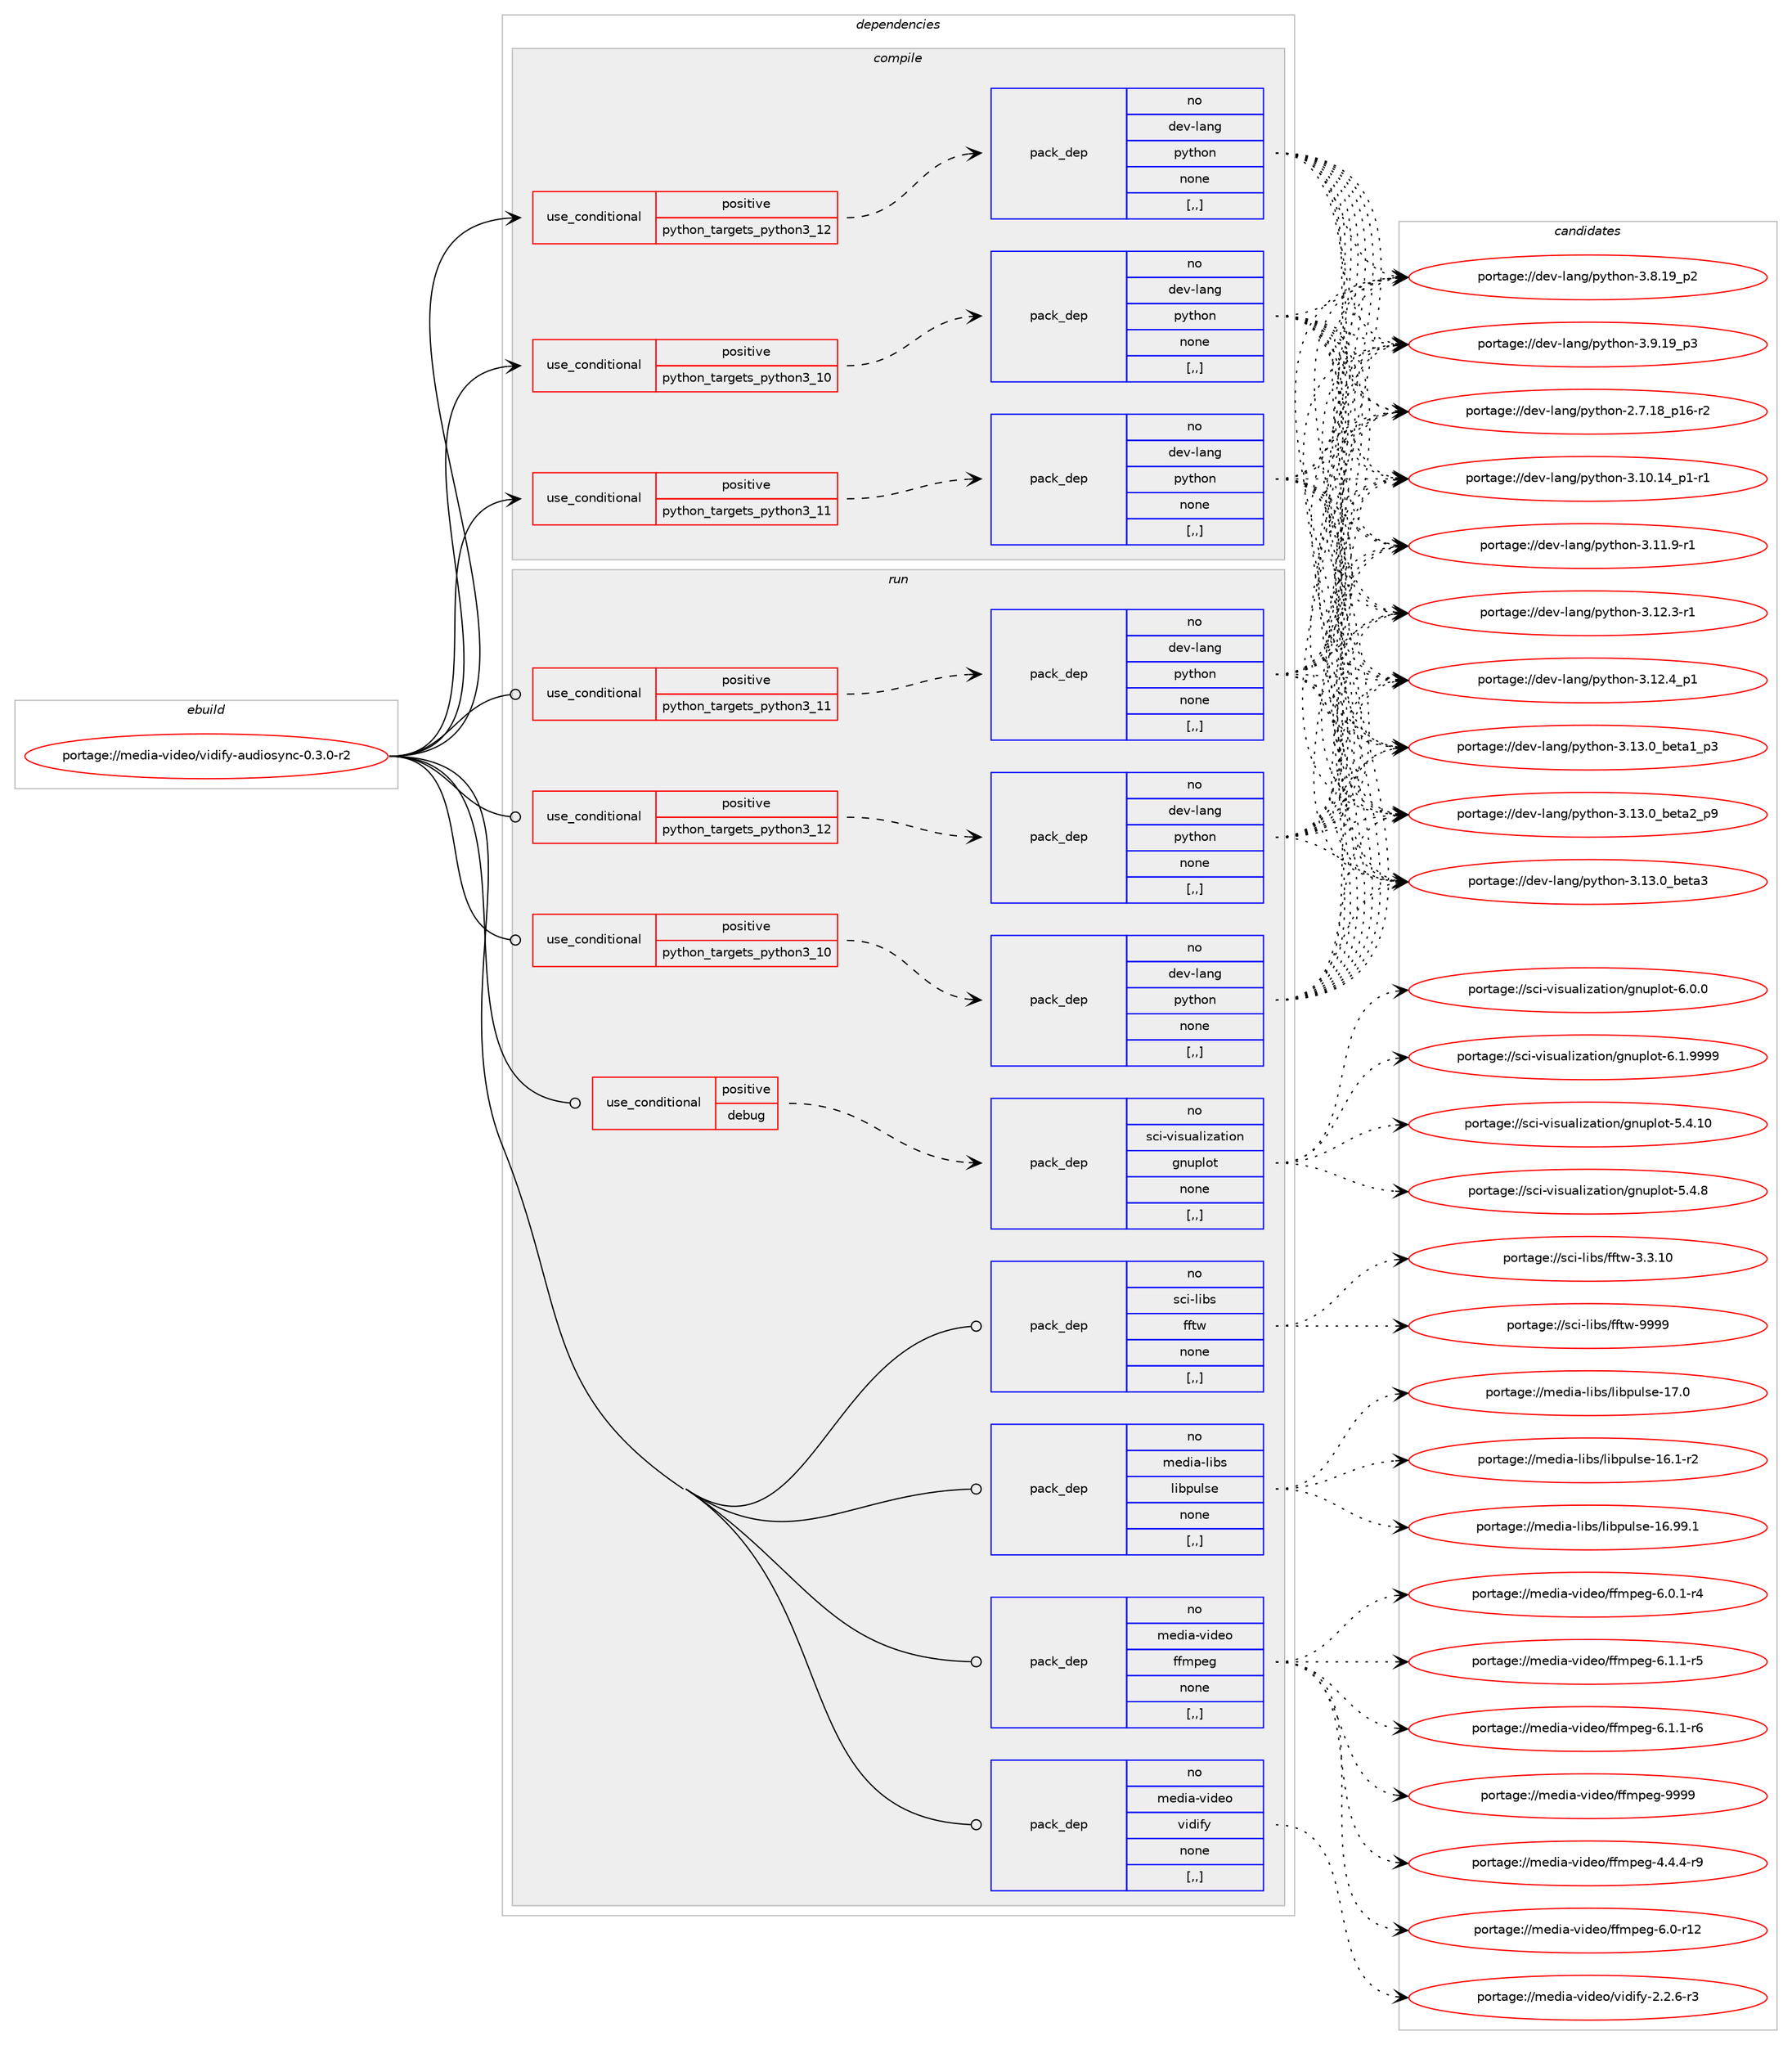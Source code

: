 digraph prolog {

# *************
# Graph options
# *************

newrank=true;
concentrate=true;
compound=true;
graph [rankdir=LR,fontname=Helvetica,fontsize=10,ranksep=1.5];#, ranksep=2.5, nodesep=0.2];
edge  [arrowhead=vee];
node  [fontname=Helvetica,fontsize=10];

# **********
# The ebuild
# **********

subgraph cluster_leftcol {
color=gray;
rank=same;
label=<<i>ebuild</i>>;
id [label="portage://media-video/vidify-audiosync-0.3.0-r2", color=red, width=4, href="../media-video/vidify-audiosync-0.3.0-r2.svg"];
}

# ****************
# The dependencies
# ****************

subgraph cluster_midcol {
color=gray;
label=<<i>dependencies</i>>;
subgraph cluster_compile {
fillcolor="#eeeeee";
style=filled;
label=<<i>compile</i>>;
subgraph cond83755 {
dependency326571 [label=<<TABLE BORDER="0" CELLBORDER="1" CELLSPACING="0" CELLPADDING="4"><TR><TD ROWSPAN="3" CELLPADDING="10">use_conditional</TD></TR><TR><TD>positive</TD></TR><TR><TD>python_targets_python3_10</TD></TR></TABLE>>, shape=none, color=red];
subgraph pack240329 {
dependency326572 [label=<<TABLE BORDER="0" CELLBORDER="1" CELLSPACING="0" CELLPADDING="4" WIDTH="220"><TR><TD ROWSPAN="6" CELLPADDING="30">pack_dep</TD></TR><TR><TD WIDTH="110">no</TD></TR><TR><TD>dev-lang</TD></TR><TR><TD>python</TD></TR><TR><TD>none</TD></TR><TR><TD>[,,]</TD></TR></TABLE>>, shape=none, color=blue];
}
dependency326571:e -> dependency326572:w [weight=20,style="dashed",arrowhead="vee"];
}
id:e -> dependency326571:w [weight=20,style="solid",arrowhead="vee"];
subgraph cond83756 {
dependency326573 [label=<<TABLE BORDER="0" CELLBORDER="1" CELLSPACING="0" CELLPADDING="4"><TR><TD ROWSPAN="3" CELLPADDING="10">use_conditional</TD></TR><TR><TD>positive</TD></TR><TR><TD>python_targets_python3_11</TD></TR></TABLE>>, shape=none, color=red];
subgraph pack240330 {
dependency326574 [label=<<TABLE BORDER="0" CELLBORDER="1" CELLSPACING="0" CELLPADDING="4" WIDTH="220"><TR><TD ROWSPAN="6" CELLPADDING="30">pack_dep</TD></TR><TR><TD WIDTH="110">no</TD></TR><TR><TD>dev-lang</TD></TR><TR><TD>python</TD></TR><TR><TD>none</TD></TR><TR><TD>[,,]</TD></TR></TABLE>>, shape=none, color=blue];
}
dependency326573:e -> dependency326574:w [weight=20,style="dashed",arrowhead="vee"];
}
id:e -> dependency326573:w [weight=20,style="solid",arrowhead="vee"];
subgraph cond83757 {
dependency326575 [label=<<TABLE BORDER="0" CELLBORDER="1" CELLSPACING="0" CELLPADDING="4"><TR><TD ROWSPAN="3" CELLPADDING="10">use_conditional</TD></TR><TR><TD>positive</TD></TR><TR><TD>python_targets_python3_12</TD></TR></TABLE>>, shape=none, color=red];
subgraph pack240331 {
dependency326576 [label=<<TABLE BORDER="0" CELLBORDER="1" CELLSPACING="0" CELLPADDING="4" WIDTH="220"><TR><TD ROWSPAN="6" CELLPADDING="30">pack_dep</TD></TR><TR><TD WIDTH="110">no</TD></TR><TR><TD>dev-lang</TD></TR><TR><TD>python</TD></TR><TR><TD>none</TD></TR><TR><TD>[,,]</TD></TR></TABLE>>, shape=none, color=blue];
}
dependency326575:e -> dependency326576:w [weight=20,style="dashed",arrowhead="vee"];
}
id:e -> dependency326575:w [weight=20,style="solid",arrowhead="vee"];
}
subgraph cluster_compileandrun {
fillcolor="#eeeeee";
style=filled;
label=<<i>compile and run</i>>;
}
subgraph cluster_run {
fillcolor="#eeeeee";
style=filled;
label=<<i>run</i>>;
subgraph cond83758 {
dependency326577 [label=<<TABLE BORDER="0" CELLBORDER="1" CELLSPACING="0" CELLPADDING="4"><TR><TD ROWSPAN="3" CELLPADDING="10">use_conditional</TD></TR><TR><TD>positive</TD></TR><TR><TD>debug</TD></TR></TABLE>>, shape=none, color=red];
subgraph pack240332 {
dependency326578 [label=<<TABLE BORDER="0" CELLBORDER="1" CELLSPACING="0" CELLPADDING="4" WIDTH="220"><TR><TD ROWSPAN="6" CELLPADDING="30">pack_dep</TD></TR><TR><TD WIDTH="110">no</TD></TR><TR><TD>sci-visualization</TD></TR><TR><TD>gnuplot</TD></TR><TR><TD>none</TD></TR><TR><TD>[,,]</TD></TR></TABLE>>, shape=none, color=blue];
}
dependency326577:e -> dependency326578:w [weight=20,style="dashed",arrowhead="vee"];
}
id:e -> dependency326577:w [weight=20,style="solid",arrowhead="odot"];
subgraph cond83759 {
dependency326579 [label=<<TABLE BORDER="0" CELLBORDER="1" CELLSPACING="0" CELLPADDING="4"><TR><TD ROWSPAN="3" CELLPADDING="10">use_conditional</TD></TR><TR><TD>positive</TD></TR><TR><TD>python_targets_python3_10</TD></TR></TABLE>>, shape=none, color=red];
subgraph pack240333 {
dependency326580 [label=<<TABLE BORDER="0" CELLBORDER="1" CELLSPACING="0" CELLPADDING="4" WIDTH="220"><TR><TD ROWSPAN="6" CELLPADDING="30">pack_dep</TD></TR><TR><TD WIDTH="110">no</TD></TR><TR><TD>dev-lang</TD></TR><TR><TD>python</TD></TR><TR><TD>none</TD></TR><TR><TD>[,,]</TD></TR></TABLE>>, shape=none, color=blue];
}
dependency326579:e -> dependency326580:w [weight=20,style="dashed",arrowhead="vee"];
}
id:e -> dependency326579:w [weight=20,style="solid",arrowhead="odot"];
subgraph cond83760 {
dependency326581 [label=<<TABLE BORDER="0" CELLBORDER="1" CELLSPACING="0" CELLPADDING="4"><TR><TD ROWSPAN="3" CELLPADDING="10">use_conditional</TD></TR><TR><TD>positive</TD></TR><TR><TD>python_targets_python3_11</TD></TR></TABLE>>, shape=none, color=red];
subgraph pack240334 {
dependency326582 [label=<<TABLE BORDER="0" CELLBORDER="1" CELLSPACING="0" CELLPADDING="4" WIDTH="220"><TR><TD ROWSPAN="6" CELLPADDING="30">pack_dep</TD></TR><TR><TD WIDTH="110">no</TD></TR><TR><TD>dev-lang</TD></TR><TR><TD>python</TD></TR><TR><TD>none</TD></TR><TR><TD>[,,]</TD></TR></TABLE>>, shape=none, color=blue];
}
dependency326581:e -> dependency326582:w [weight=20,style="dashed",arrowhead="vee"];
}
id:e -> dependency326581:w [weight=20,style="solid",arrowhead="odot"];
subgraph cond83761 {
dependency326583 [label=<<TABLE BORDER="0" CELLBORDER="1" CELLSPACING="0" CELLPADDING="4"><TR><TD ROWSPAN="3" CELLPADDING="10">use_conditional</TD></TR><TR><TD>positive</TD></TR><TR><TD>python_targets_python3_12</TD></TR></TABLE>>, shape=none, color=red];
subgraph pack240335 {
dependency326584 [label=<<TABLE BORDER="0" CELLBORDER="1" CELLSPACING="0" CELLPADDING="4" WIDTH="220"><TR><TD ROWSPAN="6" CELLPADDING="30">pack_dep</TD></TR><TR><TD WIDTH="110">no</TD></TR><TR><TD>dev-lang</TD></TR><TR><TD>python</TD></TR><TR><TD>none</TD></TR><TR><TD>[,,]</TD></TR></TABLE>>, shape=none, color=blue];
}
dependency326583:e -> dependency326584:w [weight=20,style="dashed",arrowhead="vee"];
}
id:e -> dependency326583:w [weight=20,style="solid",arrowhead="odot"];
subgraph pack240336 {
dependency326585 [label=<<TABLE BORDER="0" CELLBORDER="1" CELLSPACING="0" CELLPADDING="4" WIDTH="220"><TR><TD ROWSPAN="6" CELLPADDING="30">pack_dep</TD></TR><TR><TD WIDTH="110">no</TD></TR><TR><TD>media-libs</TD></TR><TR><TD>libpulse</TD></TR><TR><TD>none</TD></TR><TR><TD>[,,]</TD></TR></TABLE>>, shape=none, color=blue];
}
id:e -> dependency326585:w [weight=20,style="solid",arrowhead="odot"];
subgraph pack240337 {
dependency326586 [label=<<TABLE BORDER="0" CELLBORDER="1" CELLSPACING="0" CELLPADDING="4" WIDTH="220"><TR><TD ROWSPAN="6" CELLPADDING="30">pack_dep</TD></TR><TR><TD WIDTH="110">no</TD></TR><TR><TD>media-video</TD></TR><TR><TD>ffmpeg</TD></TR><TR><TD>none</TD></TR><TR><TD>[,,]</TD></TR></TABLE>>, shape=none, color=blue];
}
id:e -> dependency326586:w [weight=20,style="solid",arrowhead="odot"];
subgraph pack240338 {
dependency326587 [label=<<TABLE BORDER="0" CELLBORDER="1" CELLSPACING="0" CELLPADDING="4" WIDTH="220"><TR><TD ROWSPAN="6" CELLPADDING="30">pack_dep</TD></TR><TR><TD WIDTH="110">no</TD></TR><TR><TD>media-video</TD></TR><TR><TD>vidify</TD></TR><TR><TD>none</TD></TR><TR><TD>[,,]</TD></TR></TABLE>>, shape=none, color=blue];
}
id:e -> dependency326587:w [weight=20,style="solid",arrowhead="odot"];
subgraph pack240339 {
dependency326588 [label=<<TABLE BORDER="0" CELLBORDER="1" CELLSPACING="0" CELLPADDING="4" WIDTH="220"><TR><TD ROWSPAN="6" CELLPADDING="30">pack_dep</TD></TR><TR><TD WIDTH="110">no</TD></TR><TR><TD>sci-libs</TD></TR><TR><TD>fftw</TD></TR><TR><TD>none</TD></TR><TR><TD>[,,]</TD></TR></TABLE>>, shape=none, color=blue];
}
id:e -> dependency326588:w [weight=20,style="solid",arrowhead="odot"];
}
}

# **************
# The candidates
# **************

subgraph cluster_choices {
rank=same;
color=gray;
label=<<i>candidates</i>>;

subgraph choice240329 {
color=black;
nodesep=1;
choice100101118451089711010347112121116104111110455046554649569511249544511450 [label="portage://dev-lang/python-2.7.18_p16-r2", color=red, width=4,href="../dev-lang/python-2.7.18_p16-r2.svg"];
choice100101118451089711010347112121116104111110455146494846495295112494511449 [label="portage://dev-lang/python-3.10.14_p1-r1", color=red, width=4,href="../dev-lang/python-3.10.14_p1-r1.svg"];
choice100101118451089711010347112121116104111110455146494946574511449 [label="portage://dev-lang/python-3.11.9-r1", color=red, width=4,href="../dev-lang/python-3.11.9-r1.svg"];
choice100101118451089711010347112121116104111110455146495046514511449 [label="portage://dev-lang/python-3.12.3-r1", color=red, width=4,href="../dev-lang/python-3.12.3-r1.svg"];
choice100101118451089711010347112121116104111110455146495046529511249 [label="portage://dev-lang/python-3.12.4_p1", color=red, width=4,href="../dev-lang/python-3.12.4_p1.svg"];
choice10010111845108971101034711212111610411111045514649514648959810111697499511251 [label="portage://dev-lang/python-3.13.0_beta1_p3", color=red, width=4,href="../dev-lang/python-3.13.0_beta1_p3.svg"];
choice10010111845108971101034711212111610411111045514649514648959810111697509511257 [label="portage://dev-lang/python-3.13.0_beta2_p9", color=red, width=4,href="../dev-lang/python-3.13.0_beta2_p9.svg"];
choice1001011184510897110103471121211161041111104551464951464895981011169751 [label="portage://dev-lang/python-3.13.0_beta3", color=red, width=4,href="../dev-lang/python-3.13.0_beta3.svg"];
choice100101118451089711010347112121116104111110455146564649579511250 [label="portage://dev-lang/python-3.8.19_p2", color=red, width=4,href="../dev-lang/python-3.8.19_p2.svg"];
choice100101118451089711010347112121116104111110455146574649579511251 [label="portage://dev-lang/python-3.9.19_p3", color=red, width=4,href="../dev-lang/python-3.9.19_p3.svg"];
dependency326572:e -> choice100101118451089711010347112121116104111110455046554649569511249544511450:w [style=dotted,weight="100"];
dependency326572:e -> choice100101118451089711010347112121116104111110455146494846495295112494511449:w [style=dotted,weight="100"];
dependency326572:e -> choice100101118451089711010347112121116104111110455146494946574511449:w [style=dotted,weight="100"];
dependency326572:e -> choice100101118451089711010347112121116104111110455146495046514511449:w [style=dotted,weight="100"];
dependency326572:e -> choice100101118451089711010347112121116104111110455146495046529511249:w [style=dotted,weight="100"];
dependency326572:e -> choice10010111845108971101034711212111610411111045514649514648959810111697499511251:w [style=dotted,weight="100"];
dependency326572:e -> choice10010111845108971101034711212111610411111045514649514648959810111697509511257:w [style=dotted,weight="100"];
dependency326572:e -> choice1001011184510897110103471121211161041111104551464951464895981011169751:w [style=dotted,weight="100"];
dependency326572:e -> choice100101118451089711010347112121116104111110455146564649579511250:w [style=dotted,weight="100"];
dependency326572:e -> choice100101118451089711010347112121116104111110455146574649579511251:w [style=dotted,weight="100"];
}
subgraph choice240330 {
color=black;
nodesep=1;
choice100101118451089711010347112121116104111110455046554649569511249544511450 [label="portage://dev-lang/python-2.7.18_p16-r2", color=red, width=4,href="../dev-lang/python-2.7.18_p16-r2.svg"];
choice100101118451089711010347112121116104111110455146494846495295112494511449 [label="portage://dev-lang/python-3.10.14_p1-r1", color=red, width=4,href="../dev-lang/python-3.10.14_p1-r1.svg"];
choice100101118451089711010347112121116104111110455146494946574511449 [label="portage://dev-lang/python-3.11.9-r1", color=red, width=4,href="../dev-lang/python-3.11.9-r1.svg"];
choice100101118451089711010347112121116104111110455146495046514511449 [label="portage://dev-lang/python-3.12.3-r1", color=red, width=4,href="../dev-lang/python-3.12.3-r1.svg"];
choice100101118451089711010347112121116104111110455146495046529511249 [label="portage://dev-lang/python-3.12.4_p1", color=red, width=4,href="../dev-lang/python-3.12.4_p1.svg"];
choice10010111845108971101034711212111610411111045514649514648959810111697499511251 [label="portage://dev-lang/python-3.13.0_beta1_p3", color=red, width=4,href="../dev-lang/python-3.13.0_beta1_p3.svg"];
choice10010111845108971101034711212111610411111045514649514648959810111697509511257 [label="portage://dev-lang/python-3.13.0_beta2_p9", color=red, width=4,href="../dev-lang/python-3.13.0_beta2_p9.svg"];
choice1001011184510897110103471121211161041111104551464951464895981011169751 [label="portage://dev-lang/python-3.13.0_beta3", color=red, width=4,href="../dev-lang/python-3.13.0_beta3.svg"];
choice100101118451089711010347112121116104111110455146564649579511250 [label="portage://dev-lang/python-3.8.19_p2", color=red, width=4,href="../dev-lang/python-3.8.19_p2.svg"];
choice100101118451089711010347112121116104111110455146574649579511251 [label="portage://dev-lang/python-3.9.19_p3", color=red, width=4,href="../dev-lang/python-3.9.19_p3.svg"];
dependency326574:e -> choice100101118451089711010347112121116104111110455046554649569511249544511450:w [style=dotted,weight="100"];
dependency326574:e -> choice100101118451089711010347112121116104111110455146494846495295112494511449:w [style=dotted,weight="100"];
dependency326574:e -> choice100101118451089711010347112121116104111110455146494946574511449:w [style=dotted,weight="100"];
dependency326574:e -> choice100101118451089711010347112121116104111110455146495046514511449:w [style=dotted,weight="100"];
dependency326574:e -> choice100101118451089711010347112121116104111110455146495046529511249:w [style=dotted,weight="100"];
dependency326574:e -> choice10010111845108971101034711212111610411111045514649514648959810111697499511251:w [style=dotted,weight="100"];
dependency326574:e -> choice10010111845108971101034711212111610411111045514649514648959810111697509511257:w [style=dotted,weight="100"];
dependency326574:e -> choice1001011184510897110103471121211161041111104551464951464895981011169751:w [style=dotted,weight="100"];
dependency326574:e -> choice100101118451089711010347112121116104111110455146564649579511250:w [style=dotted,weight="100"];
dependency326574:e -> choice100101118451089711010347112121116104111110455146574649579511251:w [style=dotted,weight="100"];
}
subgraph choice240331 {
color=black;
nodesep=1;
choice100101118451089711010347112121116104111110455046554649569511249544511450 [label="portage://dev-lang/python-2.7.18_p16-r2", color=red, width=4,href="../dev-lang/python-2.7.18_p16-r2.svg"];
choice100101118451089711010347112121116104111110455146494846495295112494511449 [label="portage://dev-lang/python-3.10.14_p1-r1", color=red, width=4,href="../dev-lang/python-3.10.14_p1-r1.svg"];
choice100101118451089711010347112121116104111110455146494946574511449 [label="portage://dev-lang/python-3.11.9-r1", color=red, width=4,href="../dev-lang/python-3.11.9-r1.svg"];
choice100101118451089711010347112121116104111110455146495046514511449 [label="portage://dev-lang/python-3.12.3-r1", color=red, width=4,href="../dev-lang/python-3.12.3-r1.svg"];
choice100101118451089711010347112121116104111110455146495046529511249 [label="portage://dev-lang/python-3.12.4_p1", color=red, width=4,href="../dev-lang/python-3.12.4_p1.svg"];
choice10010111845108971101034711212111610411111045514649514648959810111697499511251 [label="portage://dev-lang/python-3.13.0_beta1_p3", color=red, width=4,href="../dev-lang/python-3.13.0_beta1_p3.svg"];
choice10010111845108971101034711212111610411111045514649514648959810111697509511257 [label="portage://dev-lang/python-3.13.0_beta2_p9", color=red, width=4,href="../dev-lang/python-3.13.0_beta2_p9.svg"];
choice1001011184510897110103471121211161041111104551464951464895981011169751 [label="portage://dev-lang/python-3.13.0_beta3", color=red, width=4,href="../dev-lang/python-3.13.0_beta3.svg"];
choice100101118451089711010347112121116104111110455146564649579511250 [label="portage://dev-lang/python-3.8.19_p2", color=red, width=4,href="../dev-lang/python-3.8.19_p2.svg"];
choice100101118451089711010347112121116104111110455146574649579511251 [label="portage://dev-lang/python-3.9.19_p3", color=red, width=4,href="../dev-lang/python-3.9.19_p3.svg"];
dependency326576:e -> choice100101118451089711010347112121116104111110455046554649569511249544511450:w [style=dotted,weight="100"];
dependency326576:e -> choice100101118451089711010347112121116104111110455146494846495295112494511449:w [style=dotted,weight="100"];
dependency326576:e -> choice100101118451089711010347112121116104111110455146494946574511449:w [style=dotted,weight="100"];
dependency326576:e -> choice100101118451089711010347112121116104111110455146495046514511449:w [style=dotted,weight="100"];
dependency326576:e -> choice100101118451089711010347112121116104111110455146495046529511249:w [style=dotted,weight="100"];
dependency326576:e -> choice10010111845108971101034711212111610411111045514649514648959810111697499511251:w [style=dotted,weight="100"];
dependency326576:e -> choice10010111845108971101034711212111610411111045514649514648959810111697509511257:w [style=dotted,weight="100"];
dependency326576:e -> choice1001011184510897110103471121211161041111104551464951464895981011169751:w [style=dotted,weight="100"];
dependency326576:e -> choice100101118451089711010347112121116104111110455146564649579511250:w [style=dotted,weight="100"];
dependency326576:e -> choice100101118451089711010347112121116104111110455146574649579511251:w [style=dotted,weight="100"];
}
subgraph choice240332 {
color=black;
nodesep=1;
choice115991054511810511511797108105122971161051111104710311011711210811111645534652464948 [label="portage://sci-visualization/gnuplot-5.4.10", color=red, width=4,href="../sci-visualization/gnuplot-5.4.10.svg"];
choice1159910545118105115117971081051229711610511111047103110117112108111116455346524656 [label="portage://sci-visualization/gnuplot-5.4.8", color=red, width=4,href="../sci-visualization/gnuplot-5.4.8.svg"];
choice1159910545118105115117971081051229711610511111047103110117112108111116455446484648 [label="portage://sci-visualization/gnuplot-6.0.0", color=red, width=4,href="../sci-visualization/gnuplot-6.0.0.svg"];
choice1159910545118105115117971081051229711610511111047103110117112108111116455446494657575757 [label="portage://sci-visualization/gnuplot-6.1.9999", color=red, width=4,href="../sci-visualization/gnuplot-6.1.9999.svg"];
dependency326578:e -> choice115991054511810511511797108105122971161051111104710311011711210811111645534652464948:w [style=dotted,weight="100"];
dependency326578:e -> choice1159910545118105115117971081051229711610511111047103110117112108111116455346524656:w [style=dotted,weight="100"];
dependency326578:e -> choice1159910545118105115117971081051229711610511111047103110117112108111116455446484648:w [style=dotted,weight="100"];
dependency326578:e -> choice1159910545118105115117971081051229711610511111047103110117112108111116455446494657575757:w [style=dotted,weight="100"];
}
subgraph choice240333 {
color=black;
nodesep=1;
choice100101118451089711010347112121116104111110455046554649569511249544511450 [label="portage://dev-lang/python-2.7.18_p16-r2", color=red, width=4,href="../dev-lang/python-2.7.18_p16-r2.svg"];
choice100101118451089711010347112121116104111110455146494846495295112494511449 [label="portage://dev-lang/python-3.10.14_p1-r1", color=red, width=4,href="../dev-lang/python-3.10.14_p1-r1.svg"];
choice100101118451089711010347112121116104111110455146494946574511449 [label="portage://dev-lang/python-3.11.9-r1", color=red, width=4,href="../dev-lang/python-3.11.9-r1.svg"];
choice100101118451089711010347112121116104111110455146495046514511449 [label="portage://dev-lang/python-3.12.3-r1", color=red, width=4,href="../dev-lang/python-3.12.3-r1.svg"];
choice100101118451089711010347112121116104111110455146495046529511249 [label="portage://dev-lang/python-3.12.4_p1", color=red, width=4,href="../dev-lang/python-3.12.4_p1.svg"];
choice10010111845108971101034711212111610411111045514649514648959810111697499511251 [label="portage://dev-lang/python-3.13.0_beta1_p3", color=red, width=4,href="../dev-lang/python-3.13.0_beta1_p3.svg"];
choice10010111845108971101034711212111610411111045514649514648959810111697509511257 [label="portage://dev-lang/python-3.13.0_beta2_p9", color=red, width=4,href="../dev-lang/python-3.13.0_beta2_p9.svg"];
choice1001011184510897110103471121211161041111104551464951464895981011169751 [label="portage://dev-lang/python-3.13.0_beta3", color=red, width=4,href="../dev-lang/python-3.13.0_beta3.svg"];
choice100101118451089711010347112121116104111110455146564649579511250 [label="portage://dev-lang/python-3.8.19_p2", color=red, width=4,href="../dev-lang/python-3.8.19_p2.svg"];
choice100101118451089711010347112121116104111110455146574649579511251 [label="portage://dev-lang/python-3.9.19_p3", color=red, width=4,href="../dev-lang/python-3.9.19_p3.svg"];
dependency326580:e -> choice100101118451089711010347112121116104111110455046554649569511249544511450:w [style=dotted,weight="100"];
dependency326580:e -> choice100101118451089711010347112121116104111110455146494846495295112494511449:w [style=dotted,weight="100"];
dependency326580:e -> choice100101118451089711010347112121116104111110455146494946574511449:w [style=dotted,weight="100"];
dependency326580:e -> choice100101118451089711010347112121116104111110455146495046514511449:w [style=dotted,weight="100"];
dependency326580:e -> choice100101118451089711010347112121116104111110455146495046529511249:w [style=dotted,weight="100"];
dependency326580:e -> choice10010111845108971101034711212111610411111045514649514648959810111697499511251:w [style=dotted,weight="100"];
dependency326580:e -> choice10010111845108971101034711212111610411111045514649514648959810111697509511257:w [style=dotted,weight="100"];
dependency326580:e -> choice1001011184510897110103471121211161041111104551464951464895981011169751:w [style=dotted,weight="100"];
dependency326580:e -> choice100101118451089711010347112121116104111110455146564649579511250:w [style=dotted,weight="100"];
dependency326580:e -> choice100101118451089711010347112121116104111110455146574649579511251:w [style=dotted,weight="100"];
}
subgraph choice240334 {
color=black;
nodesep=1;
choice100101118451089711010347112121116104111110455046554649569511249544511450 [label="portage://dev-lang/python-2.7.18_p16-r2", color=red, width=4,href="../dev-lang/python-2.7.18_p16-r2.svg"];
choice100101118451089711010347112121116104111110455146494846495295112494511449 [label="portage://dev-lang/python-3.10.14_p1-r1", color=red, width=4,href="../dev-lang/python-3.10.14_p1-r1.svg"];
choice100101118451089711010347112121116104111110455146494946574511449 [label="portage://dev-lang/python-3.11.9-r1", color=red, width=4,href="../dev-lang/python-3.11.9-r1.svg"];
choice100101118451089711010347112121116104111110455146495046514511449 [label="portage://dev-lang/python-3.12.3-r1", color=red, width=4,href="../dev-lang/python-3.12.3-r1.svg"];
choice100101118451089711010347112121116104111110455146495046529511249 [label="portage://dev-lang/python-3.12.4_p1", color=red, width=4,href="../dev-lang/python-3.12.4_p1.svg"];
choice10010111845108971101034711212111610411111045514649514648959810111697499511251 [label="portage://dev-lang/python-3.13.0_beta1_p3", color=red, width=4,href="../dev-lang/python-3.13.0_beta1_p3.svg"];
choice10010111845108971101034711212111610411111045514649514648959810111697509511257 [label="portage://dev-lang/python-3.13.0_beta2_p9", color=red, width=4,href="../dev-lang/python-3.13.0_beta2_p9.svg"];
choice1001011184510897110103471121211161041111104551464951464895981011169751 [label="portage://dev-lang/python-3.13.0_beta3", color=red, width=4,href="../dev-lang/python-3.13.0_beta3.svg"];
choice100101118451089711010347112121116104111110455146564649579511250 [label="portage://dev-lang/python-3.8.19_p2", color=red, width=4,href="../dev-lang/python-3.8.19_p2.svg"];
choice100101118451089711010347112121116104111110455146574649579511251 [label="portage://dev-lang/python-3.9.19_p3", color=red, width=4,href="../dev-lang/python-3.9.19_p3.svg"];
dependency326582:e -> choice100101118451089711010347112121116104111110455046554649569511249544511450:w [style=dotted,weight="100"];
dependency326582:e -> choice100101118451089711010347112121116104111110455146494846495295112494511449:w [style=dotted,weight="100"];
dependency326582:e -> choice100101118451089711010347112121116104111110455146494946574511449:w [style=dotted,weight="100"];
dependency326582:e -> choice100101118451089711010347112121116104111110455146495046514511449:w [style=dotted,weight="100"];
dependency326582:e -> choice100101118451089711010347112121116104111110455146495046529511249:w [style=dotted,weight="100"];
dependency326582:e -> choice10010111845108971101034711212111610411111045514649514648959810111697499511251:w [style=dotted,weight="100"];
dependency326582:e -> choice10010111845108971101034711212111610411111045514649514648959810111697509511257:w [style=dotted,weight="100"];
dependency326582:e -> choice1001011184510897110103471121211161041111104551464951464895981011169751:w [style=dotted,weight="100"];
dependency326582:e -> choice100101118451089711010347112121116104111110455146564649579511250:w [style=dotted,weight="100"];
dependency326582:e -> choice100101118451089711010347112121116104111110455146574649579511251:w [style=dotted,weight="100"];
}
subgraph choice240335 {
color=black;
nodesep=1;
choice100101118451089711010347112121116104111110455046554649569511249544511450 [label="portage://dev-lang/python-2.7.18_p16-r2", color=red, width=4,href="../dev-lang/python-2.7.18_p16-r2.svg"];
choice100101118451089711010347112121116104111110455146494846495295112494511449 [label="portage://dev-lang/python-3.10.14_p1-r1", color=red, width=4,href="../dev-lang/python-3.10.14_p1-r1.svg"];
choice100101118451089711010347112121116104111110455146494946574511449 [label="portage://dev-lang/python-3.11.9-r1", color=red, width=4,href="../dev-lang/python-3.11.9-r1.svg"];
choice100101118451089711010347112121116104111110455146495046514511449 [label="portage://dev-lang/python-3.12.3-r1", color=red, width=4,href="../dev-lang/python-3.12.3-r1.svg"];
choice100101118451089711010347112121116104111110455146495046529511249 [label="portage://dev-lang/python-3.12.4_p1", color=red, width=4,href="../dev-lang/python-3.12.4_p1.svg"];
choice10010111845108971101034711212111610411111045514649514648959810111697499511251 [label="portage://dev-lang/python-3.13.0_beta1_p3", color=red, width=4,href="../dev-lang/python-3.13.0_beta1_p3.svg"];
choice10010111845108971101034711212111610411111045514649514648959810111697509511257 [label="portage://dev-lang/python-3.13.0_beta2_p9", color=red, width=4,href="../dev-lang/python-3.13.0_beta2_p9.svg"];
choice1001011184510897110103471121211161041111104551464951464895981011169751 [label="portage://dev-lang/python-3.13.0_beta3", color=red, width=4,href="../dev-lang/python-3.13.0_beta3.svg"];
choice100101118451089711010347112121116104111110455146564649579511250 [label="portage://dev-lang/python-3.8.19_p2", color=red, width=4,href="../dev-lang/python-3.8.19_p2.svg"];
choice100101118451089711010347112121116104111110455146574649579511251 [label="portage://dev-lang/python-3.9.19_p3", color=red, width=4,href="../dev-lang/python-3.9.19_p3.svg"];
dependency326584:e -> choice100101118451089711010347112121116104111110455046554649569511249544511450:w [style=dotted,weight="100"];
dependency326584:e -> choice100101118451089711010347112121116104111110455146494846495295112494511449:w [style=dotted,weight="100"];
dependency326584:e -> choice100101118451089711010347112121116104111110455146494946574511449:w [style=dotted,weight="100"];
dependency326584:e -> choice100101118451089711010347112121116104111110455146495046514511449:w [style=dotted,weight="100"];
dependency326584:e -> choice100101118451089711010347112121116104111110455146495046529511249:w [style=dotted,weight="100"];
dependency326584:e -> choice10010111845108971101034711212111610411111045514649514648959810111697499511251:w [style=dotted,weight="100"];
dependency326584:e -> choice10010111845108971101034711212111610411111045514649514648959810111697509511257:w [style=dotted,weight="100"];
dependency326584:e -> choice1001011184510897110103471121211161041111104551464951464895981011169751:w [style=dotted,weight="100"];
dependency326584:e -> choice100101118451089711010347112121116104111110455146564649579511250:w [style=dotted,weight="100"];
dependency326584:e -> choice100101118451089711010347112121116104111110455146574649579511251:w [style=dotted,weight="100"];
}
subgraph choice240336 {
color=black;
nodesep=1;
choice109101100105974510810598115471081059811211710811510145495446494511450 [label="portage://media-libs/libpulse-16.1-r2", color=red, width=4,href="../media-libs/libpulse-16.1-r2.svg"];
choice10910110010597451081059811547108105981121171081151014549544657574649 [label="portage://media-libs/libpulse-16.99.1", color=red, width=4,href="../media-libs/libpulse-16.99.1.svg"];
choice10910110010597451081059811547108105981121171081151014549554648 [label="portage://media-libs/libpulse-17.0", color=red, width=4,href="../media-libs/libpulse-17.0.svg"];
dependency326585:e -> choice109101100105974510810598115471081059811211710811510145495446494511450:w [style=dotted,weight="100"];
dependency326585:e -> choice10910110010597451081059811547108105981121171081151014549544657574649:w [style=dotted,weight="100"];
dependency326585:e -> choice10910110010597451081059811547108105981121171081151014549554648:w [style=dotted,weight="100"];
}
subgraph choice240337 {
color=black;
nodesep=1;
choice1091011001059745118105100101111471021021091121011034552465246524511457 [label="portage://media-video/ffmpeg-4.4.4-r9", color=red, width=4,href="../media-video/ffmpeg-4.4.4-r9.svg"];
choice10910110010597451181051001011114710210210911210110345544648451144950 [label="portage://media-video/ffmpeg-6.0-r12", color=red, width=4,href="../media-video/ffmpeg-6.0-r12.svg"];
choice1091011001059745118105100101111471021021091121011034554464846494511452 [label="portage://media-video/ffmpeg-6.0.1-r4", color=red, width=4,href="../media-video/ffmpeg-6.0.1-r4.svg"];
choice1091011001059745118105100101111471021021091121011034554464946494511453 [label="portage://media-video/ffmpeg-6.1.1-r5", color=red, width=4,href="../media-video/ffmpeg-6.1.1-r5.svg"];
choice1091011001059745118105100101111471021021091121011034554464946494511454 [label="portage://media-video/ffmpeg-6.1.1-r6", color=red, width=4,href="../media-video/ffmpeg-6.1.1-r6.svg"];
choice1091011001059745118105100101111471021021091121011034557575757 [label="portage://media-video/ffmpeg-9999", color=red, width=4,href="../media-video/ffmpeg-9999.svg"];
dependency326586:e -> choice1091011001059745118105100101111471021021091121011034552465246524511457:w [style=dotted,weight="100"];
dependency326586:e -> choice10910110010597451181051001011114710210210911210110345544648451144950:w [style=dotted,weight="100"];
dependency326586:e -> choice1091011001059745118105100101111471021021091121011034554464846494511452:w [style=dotted,weight="100"];
dependency326586:e -> choice1091011001059745118105100101111471021021091121011034554464946494511453:w [style=dotted,weight="100"];
dependency326586:e -> choice1091011001059745118105100101111471021021091121011034554464946494511454:w [style=dotted,weight="100"];
dependency326586:e -> choice1091011001059745118105100101111471021021091121011034557575757:w [style=dotted,weight="100"];
}
subgraph choice240338 {
color=black;
nodesep=1;
choice1091011001059745118105100101111471181051001051021214550465046544511451 [label="portage://media-video/vidify-2.2.6-r3", color=red, width=4,href="../media-video/vidify-2.2.6-r3.svg"];
dependency326587:e -> choice1091011001059745118105100101111471181051001051021214550465046544511451:w [style=dotted,weight="100"];
}
subgraph choice240339 {
color=black;
nodesep=1;
choice1159910545108105981154710210211611945514651464948 [label="portage://sci-libs/fftw-3.3.10", color=red, width=4,href="../sci-libs/fftw-3.3.10.svg"];
choice115991054510810598115471021021161194557575757 [label="portage://sci-libs/fftw-9999", color=red, width=4,href="../sci-libs/fftw-9999.svg"];
dependency326588:e -> choice1159910545108105981154710210211611945514651464948:w [style=dotted,weight="100"];
dependency326588:e -> choice115991054510810598115471021021161194557575757:w [style=dotted,weight="100"];
}
}

}
